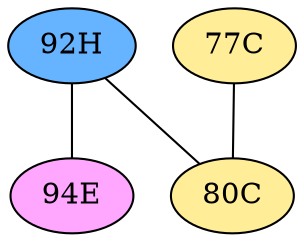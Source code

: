 // The Round Table
graph {
	"92H" [fillcolor="#66B3FF" style=radial]
	"94E" [fillcolor="#FFA6FF" style=radial]
	"92H" -- "94E" [penwidth=1]
	"92H" [fillcolor="#66B3FF" style=radial]
	"80C" [fillcolor="#FFED97" style=radial]
	"92H" -- "80C" [penwidth=1]
	"77C" [fillcolor="#FFED97" style=radial]
	"80C" [fillcolor="#FFED97" style=radial]
	"77C" -- "80C" [penwidth=1]
}
